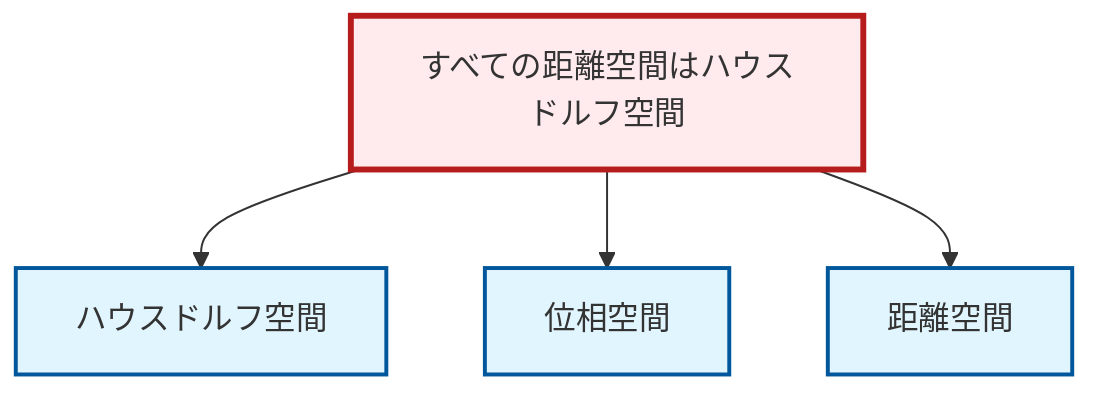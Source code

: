 graph TD
    classDef definition fill:#e1f5fe,stroke:#01579b,stroke-width:2px
    classDef theorem fill:#f3e5f5,stroke:#4a148c,stroke-width:2px
    classDef axiom fill:#fff3e0,stroke:#e65100,stroke-width:2px
    classDef example fill:#e8f5e9,stroke:#1b5e20,stroke-width:2px
    classDef current fill:#ffebee,stroke:#b71c1c,stroke-width:3px
    thm-metric-hausdorff["すべての距離空間はハウスドルフ空間"]:::theorem
    def-metric-space["距離空間"]:::definition
    def-hausdorff["ハウスドルフ空間"]:::definition
    def-topological-space["位相空間"]:::definition
    thm-metric-hausdorff --> def-hausdorff
    thm-metric-hausdorff --> def-topological-space
    thm-metric-hausdorff --> def-metric-space
    class thm-metric-hausdorff current